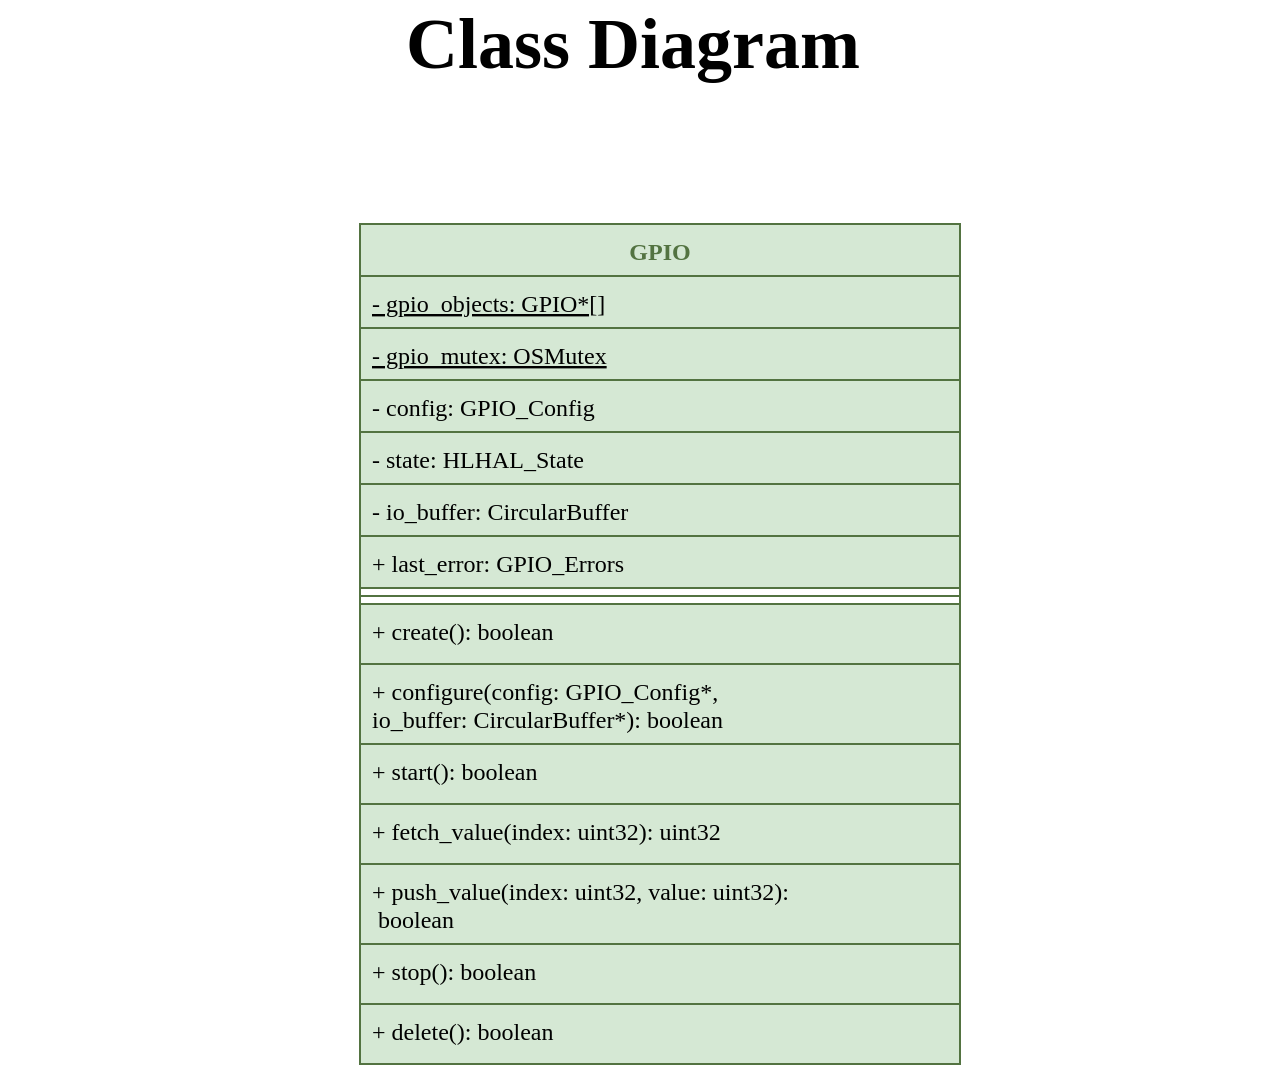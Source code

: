 <mxfile version="13.0.7" type="device"><diagram id="33SzdTp0CWMUpX57nA3J" name="Page-1"><mxGraphModel dx="3013" dy="900" grid="1" gridSize="10" guides="1" tooltips="1" connect="1" arrows="1" fold="1" page="1" pageScale="1" pageWidth="827" pageHeight="1169" math="0" shadow="0"><root><mxCell id="0"/><mxCell id="1" parent="0"/><mxCell id="Dhdxwxn2ZVJL4eZts-RI-1" value="Class Diagram" style="text;html=1;strokeColor=none;fillColor=none;align=center;verticalAlign=middle;whiteSpace=wrap;rounded=0;fontFamily=Consolas;fontSize=36;fontStyle=1" parent="1" vertex="1"><mxGeometry x="510" y="30" width="633" height="20" as="geometry"/></mxCell><mxCell id="rwa4oANmuA_mRxkK6eBm-1" value="GPIO" style="swimlane;fontStyle=1;align=center;verticalAlign=top;childLayout=stackLayout;horizontal=1;startSize=26;horizontalStack=0;resizeParent=1;resizeParentMax=0;resizeLast=0;collapsible=1;marginBottom=0;fillColor=#d5e8d4;strokeColor=#537341;fontFamily=Consolas;fontColor=#537341;" parent="1" vertex="1"><mxGeometry x="690" y="130" width="300" height="420" as="geometry"/></mxCell><mxCell id="rwa4oANmuA_mRxkK6eBm-2" value="- gpio_objects: GPIO*[]" style="text;strokeColor=#537341;fillColor=#d5e8d4;align=left;verticalAlign=top;spacingLeft=4;spacingRight=4;overflow=hidden;rotatable=0;points=[[0,0.5],[1,0.5]];portConstraint=eastwest;fontFamily=Consolas;fontStyle=4" parent="rwa4oANmuA_mRxkK6eBm-1" vertex="1"><mxGeometry y="26" width="300" height="26" as="geometry"/></mxCell><mxCell id="rwa4oANmuA_mRxkK6eBm-7" value="- gpio_mutex: OSMutex" style="text;strokeColor=#537341;fillColor=#d5e8d4;align=left;verticalAlign=top;spacingLeft=4;spacingRight=4;overflow=hidden;rotatable=0;points=[[0,0.5],[1,0.5]];portConstraint=eastwest;fontFamily=Consolas;fontStyle=4" parent="rwa4oANmuA_mRxkK6eBm-1" vertex="1"><mxGeometry y="52" width="300" height="26" as="geometry"/></mxCell><mxCell id="rwa4oANmuA_mRxkK6eBm-8" value="- config: GPIO_Config" style="text;strokeColor=#537341;fillColor=#d5e8d4;align=left;verticalAlign=top;spacingLeft=4;spacingRight=4;overflow=hidden;rotatable=0;points=[[0,0.5],[1,0.5]];portConstraint=eastwest;fontFamily=Consolas;fontStyle=0" parent="rwa4oANmuA_mRxkK6eBm-1" vertex="1"><mxGeometry y="78" width="300" height="26" as="geometry"/></mxCell><mxCell id="rwa4oANmuA_mRxkK6eBm-5" value="- state: HLHAL_State" style="text;strokeColor=#537341;fillColor=#d5e8d4;align=left;verticalAlign=top;spacingLeft=4;spacingRight=4;overflow=hidden;rotatable=0;points=[[0,0.5],[1,0.5]];portConstraint=eastwest;fontFamily=Consolas;fontStyle=0" parent="rwa4oANmuA_mRxkK6eBm-1" vertex="1"><mxGeometry y="104" width="300" height="26" as="geometry"/></mxCell><mxCell id="rwa4oANmuA_mRxkK6eBm-9" value="- io_buffer: CircularBuffer" style="text;strokeColor=#537341;fillColor=#d5e8d4;align=left;verticalAlign=top;spacingLeft=4;spacingRight=4;overflow=hidden;rotatable=0;points=[[0,0.5],[1,0.5]];portConstraint=eastwest;fontFamily=Consolas;fontStyle=0" parent="rwa4oANmuA_mRxkK6eBm-1" vertex="1"><mxGeometry y="130" width="300" height="26" as="geometry"/></mxCell><mxCell id="rwa4oANmuA_mRxkK6eBm-10" value="+ last_error: GPIO_Errors" style="text;strokeColor=#537341;fillColor=#d5e8d4;align=left;verticalAlign=top;spacingLeft=4;spacingRight=4;overflow=hidden;rotatable=0;points=[[0,0.5],[1,0.5]];portConstraint=eastwest;fontFamily=Consolas;fontStyle=0" parent="rwa4oANmuA_mRxkK6eBm-1" vertex="1"><mxGeometry y="156" width="300" height="26" as="geometry"/></mxCell><mxCell id="rwa4oANmuA_mRxkK6eBm-3" value="" style="line;strokeWidth=1;fillColor=#d5e8d4;align=left;verticalAlign=middle;spacingTop=-1;spacingLeft=3;spacingRight=3;rotatable=0;labelPosition=right;points=[];portConstraint=eastwest;fontFamily=Consolas;strokeColor=#537341;" parent="rwa4oANmuA_mRxkK6eBm-1" vertex="1"><mxGeometry y="182" width="300" height="8" as="geometry"/></mxCell><mxCell id="rwa4oANmuA_mRxkK6eBm-6" value="+ create(): boolean" style="text;strokeColor=#537341;fillColor=#d5e8d4;align=left;verticalAlign=top;spacingLeft=4;spacingRight=4;overflow=hidden;rotatable=0;points=[[0,0.5],[1,0.5]];portConstraint=eastwest;fontFamily=Consolas;" parent="rwa4oANmuA_mRxkK6eBm-1" vertex="1"><mxGeometry y="190" width="300" height="30" as="geometry"/></mxCell><mxCell id="rwa4oANmuA_mRxkK6eBm-4" value="+ configure(config: GPIO_Config*, &#10;io_buffer: CircularBuffer*): boolean" style="text;strokeColor=#537341;fillColor=#d5e8d4;align=left;verticalAlign=top;spacingLeft=4;spacingRight=4;overflow=hidden;rotatable=0;points=[[0,0.5],[1,0.5]];portConstraint=eastwest;fontFamily=Consolas;" parent="rwa4oANmuA_mRxkK6eBm-1" vertex="1"><mxGeometry y="220" width="300" height="40" as="geometry"/></mxCell><mxCell id="rwa4oANmuA_mRxkK6eBm-12" value="+ start(): boolean" style="text;strokeColor=#537341;fillColor=#d5e8d4;align=left;verticalAlign=top;spacingLeft=4;spacingRight=4;overflow=hidden;rotatable=0;points=[[0,0.5],[1,0.5]];portConstraint=eastwest;fontFamily=Consolas;" parent="rwa4oANmuA_mRxkK6eBm-1" vertex="1"><mxGeometry y="260" width="300" height="30" as="geometry"/></mxCell><mxCell id="rwa4oANmuA_mRxkK6eBm-11" value="+ fetch_value(index: uint32): uint32" style="text;strokeColor=#537341;fillColor=#d5e8d4;align=left;verticalAlign=top;spacingLeft=4;spacingRight=4;overflow=hidden;rotatable=0;points=[[0,0.5],[1,0.5]];portConstraint=eastwest;fontFamily=Consolas;" parent="rwa4oANmuA_mRxkK6eBm-1" vertex="1"><mxGeometry y="290" width="300" height="30" as="geometry"/></mxCell><mxCell id="hdNGkRk7MPZvCXXfHwQ6-1" value="+ push_value(index: uint32, value: uint32):&#10; boolean" style="text;strokeColor=#537341;fillColor=#d5e8d4;align=left;verticalAlign=top;spacingLeft=4;spacingRight=4;overflow=hidden;rotatable=0;points=[[0,0.5],[1,0.5]];portConstraint=eastwest;fontFamily=Consolas;" vertex="1" parent="rwa4oANmuA_mRxkK6eBm-1"><mxGeometry y="320" width="300" height="40" as="geometry"/></mxCell><mxCell id="rwa4oANmuA_mRxkK6eBm-13" value="+ stop(): boolean" style="text;strokeColor=#537341;fillColor=#d5e8d4;align=left;verticalAlign=top;spacingLeft=4;spacingRight=4;overflow=hidden;rotatable=0;points=[[0,0.5],[1,0.5]];portConstraint=eastwest;fontFamily=Consolas;" parent="rwa4oANmuA_mRxkK6eBm-1" vertex="1"><mxGeometry y="360" width="300" height="30" as="geometry"/></mxCell><mxCell id="rwa4oANmuA_mRxkK6eBm-14" value="+ delete(): boolean" style="text;strokeColor=#537341;fillColor=#d5e8d4;align=left;verticalAlign=top;spacingLeft=4;spacingRight=4;overflow=hidden;rotatable=0;points=[[0,0.5],[1,0.5]];portConstraint=eastwest;fontFamily=Consolas;" parent="rwa4oANmuA_mRxkK6eBm-1" vertex="1"><mxGeometry y="390" width="300" height="30" as="geometry"/></mxCell></root></mxGraphModel></diagram></mxfile>